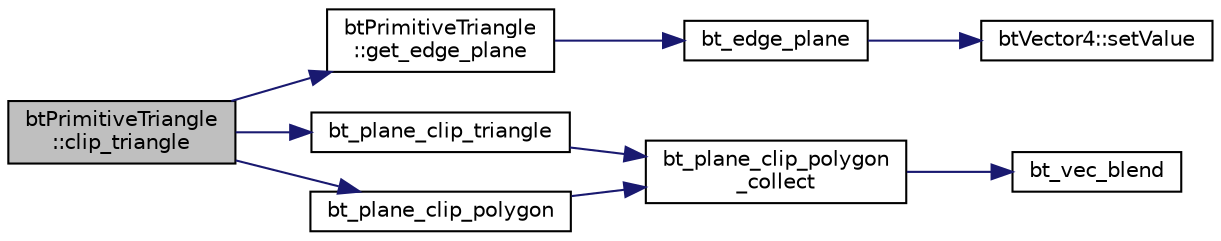 digraph "btPrimitiveTriangle::clip_triangle"
{
  edge [fontname="Helvetica",fontsize="10",labelfontname="Helvetica",labelfontsize="10"];
  node [fontname="Helvetica",fontsize="10",shape=record];
  rankdir="LR";
  Node1 [label="btPrimitiveTriangle\l::clip_triangle",height=0.2,width=0.4,color="black", fillcolor="grey75", style="filled", fontcolor="black"];
  Node1 -> Node2 [color="midnightblue",fontsize="10",style="solid",fontname="Helvetica"];
  Node2 [label="btPrimitiveTriangle\l::get_edge_plane",height=0.2,width=0.4,color="black", fillcolor="white", style="filled",URL="$classbt_primitive_triangle.html#a88f93beaca616105c4d73bdd337167e1",tooltip="Calcs the plane which is paralele to the edge and perpendicular to the triangle plane. "];
  Node2 -> Node3 [color="midnightblue",fontsize="10",style="solid",fontname="Helvetica"];
  Node3 [label="bt_edge_plane",height=0.2,width=0.4,color="black", fillcolor="white", style="filled",URL="$bt_geometry_operations_8h.html#a8ef83f3444ff4b984beb7c1c593cb0eb",tooltip="Calc a plane from a triangle edge an a normal. plane is a vec4f. "];
  Node3 -> Node4 [color="midnightblue",fontsize="10",style="solid",fontname="Helvetica"];
  Node4 [label="btVector4::setValue",height=0.2,width=0.4,color="black", fillcolor="white", style="filled",URL="$classbt_vector4.html#a7653b136836ef8c5f66d20cb11a86ceb",tooltip="Set x,y,z and zero w. "];
  Node1 -> Node5 [color="midnightblue",fontsize="10",style="solid",fontname="Helvetica"];
  Node5 [label="bt_plane_clip_triangle",height=0.2,width=0.4,color="black", fillcolor="white", style="filled",URL="$bt_clip_polygon_8h.html#a42c9a19345a31093d177bde5692d39e9",tooltip="Clips a polygon by a plane. "];
  Node5 -> Node6 [color="midnightblue",fontsize="10",style="solid",fontname="Helvetica"];
  Node6 [label="bt_plane_clip_polygon\l_collect",height=0.2,width=0.4,color="black", fillcolor="white", style="filled",URL="$bt_clip_polygon_8h.html#a5d0b14854a98ea3902f6c914a292f83d",tooltip="This function calcs the distance from a 3D plane. "];
  Node6 -> Node7 [color="midnightblue",fontsize="10",style="solid",fontname="Helvetica"];
  Node7 [label="bt_vec_blend",height=0.2,width=0.4,color="black", fillcolor="white", style="filled",URL="$bt_clip_polygon_8h.html#a1f80a57f63e11130a715c2bf42c389cb"];
  Node1 -> Node8 [color="midnightblue",fontsize="10",style="solid",fontname="Helvetica"];
  Node8 [label="bt_plane_clip_polygon",height=0.2,width=0.4,color="black", fillcolor="white", style="filled",URL="$bt_clip_polygon_8h.html#aafbc2084e879509f77c833957061ba5c",tooltip="Clips a polygon by a plane. "];
  Node8 -> Node6 [color="midnightblue",fontsize="10",style="solid",fontname="Helvetica"];
}
